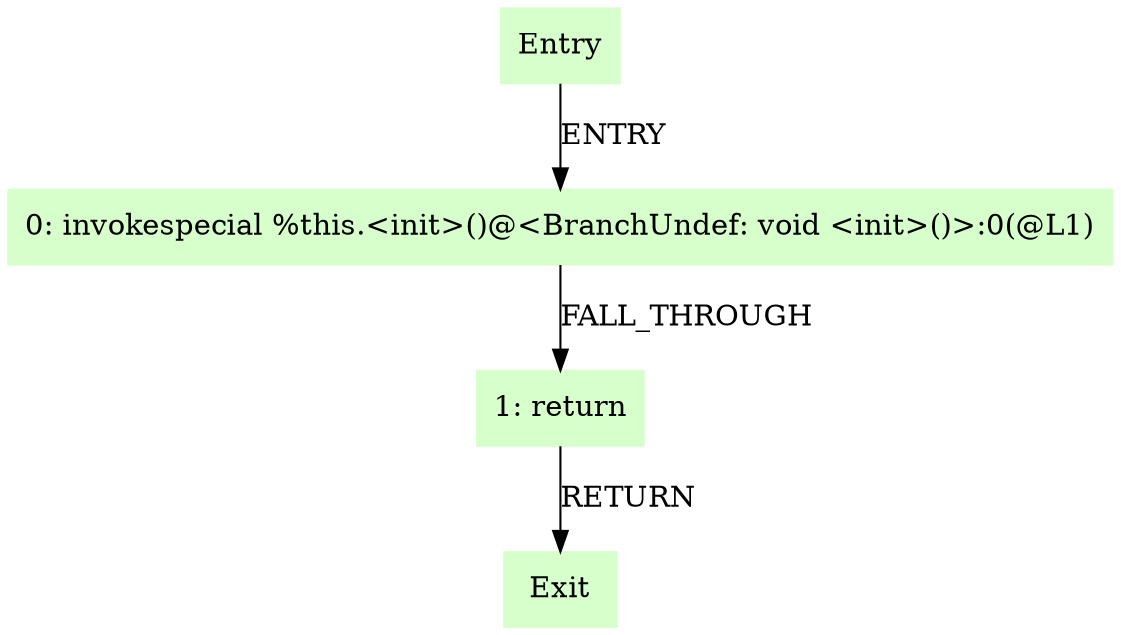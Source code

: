digraph G {
  node [shape=box,style=filled,color=".3 .2 1.0"];
  "Entry";
  "0: invokespecial %this.<init>()@<BranchUndef: void <init>()>:0(@L1)";
  "1: return";
  "Exit";
  "Entry" -> "0: invokespecial %this.<init>()@<BranchUndef: void <init>()>:0(@L1)" [label="ENTRY"];
  "0: invokespecial %this.<init>()@<BranchUndef: void <init>()>:0(@L1)" -> "1: return" [label="FALL_THROUGH"];
  "1: return" -> "Exit" [label="RETURN"];
}
